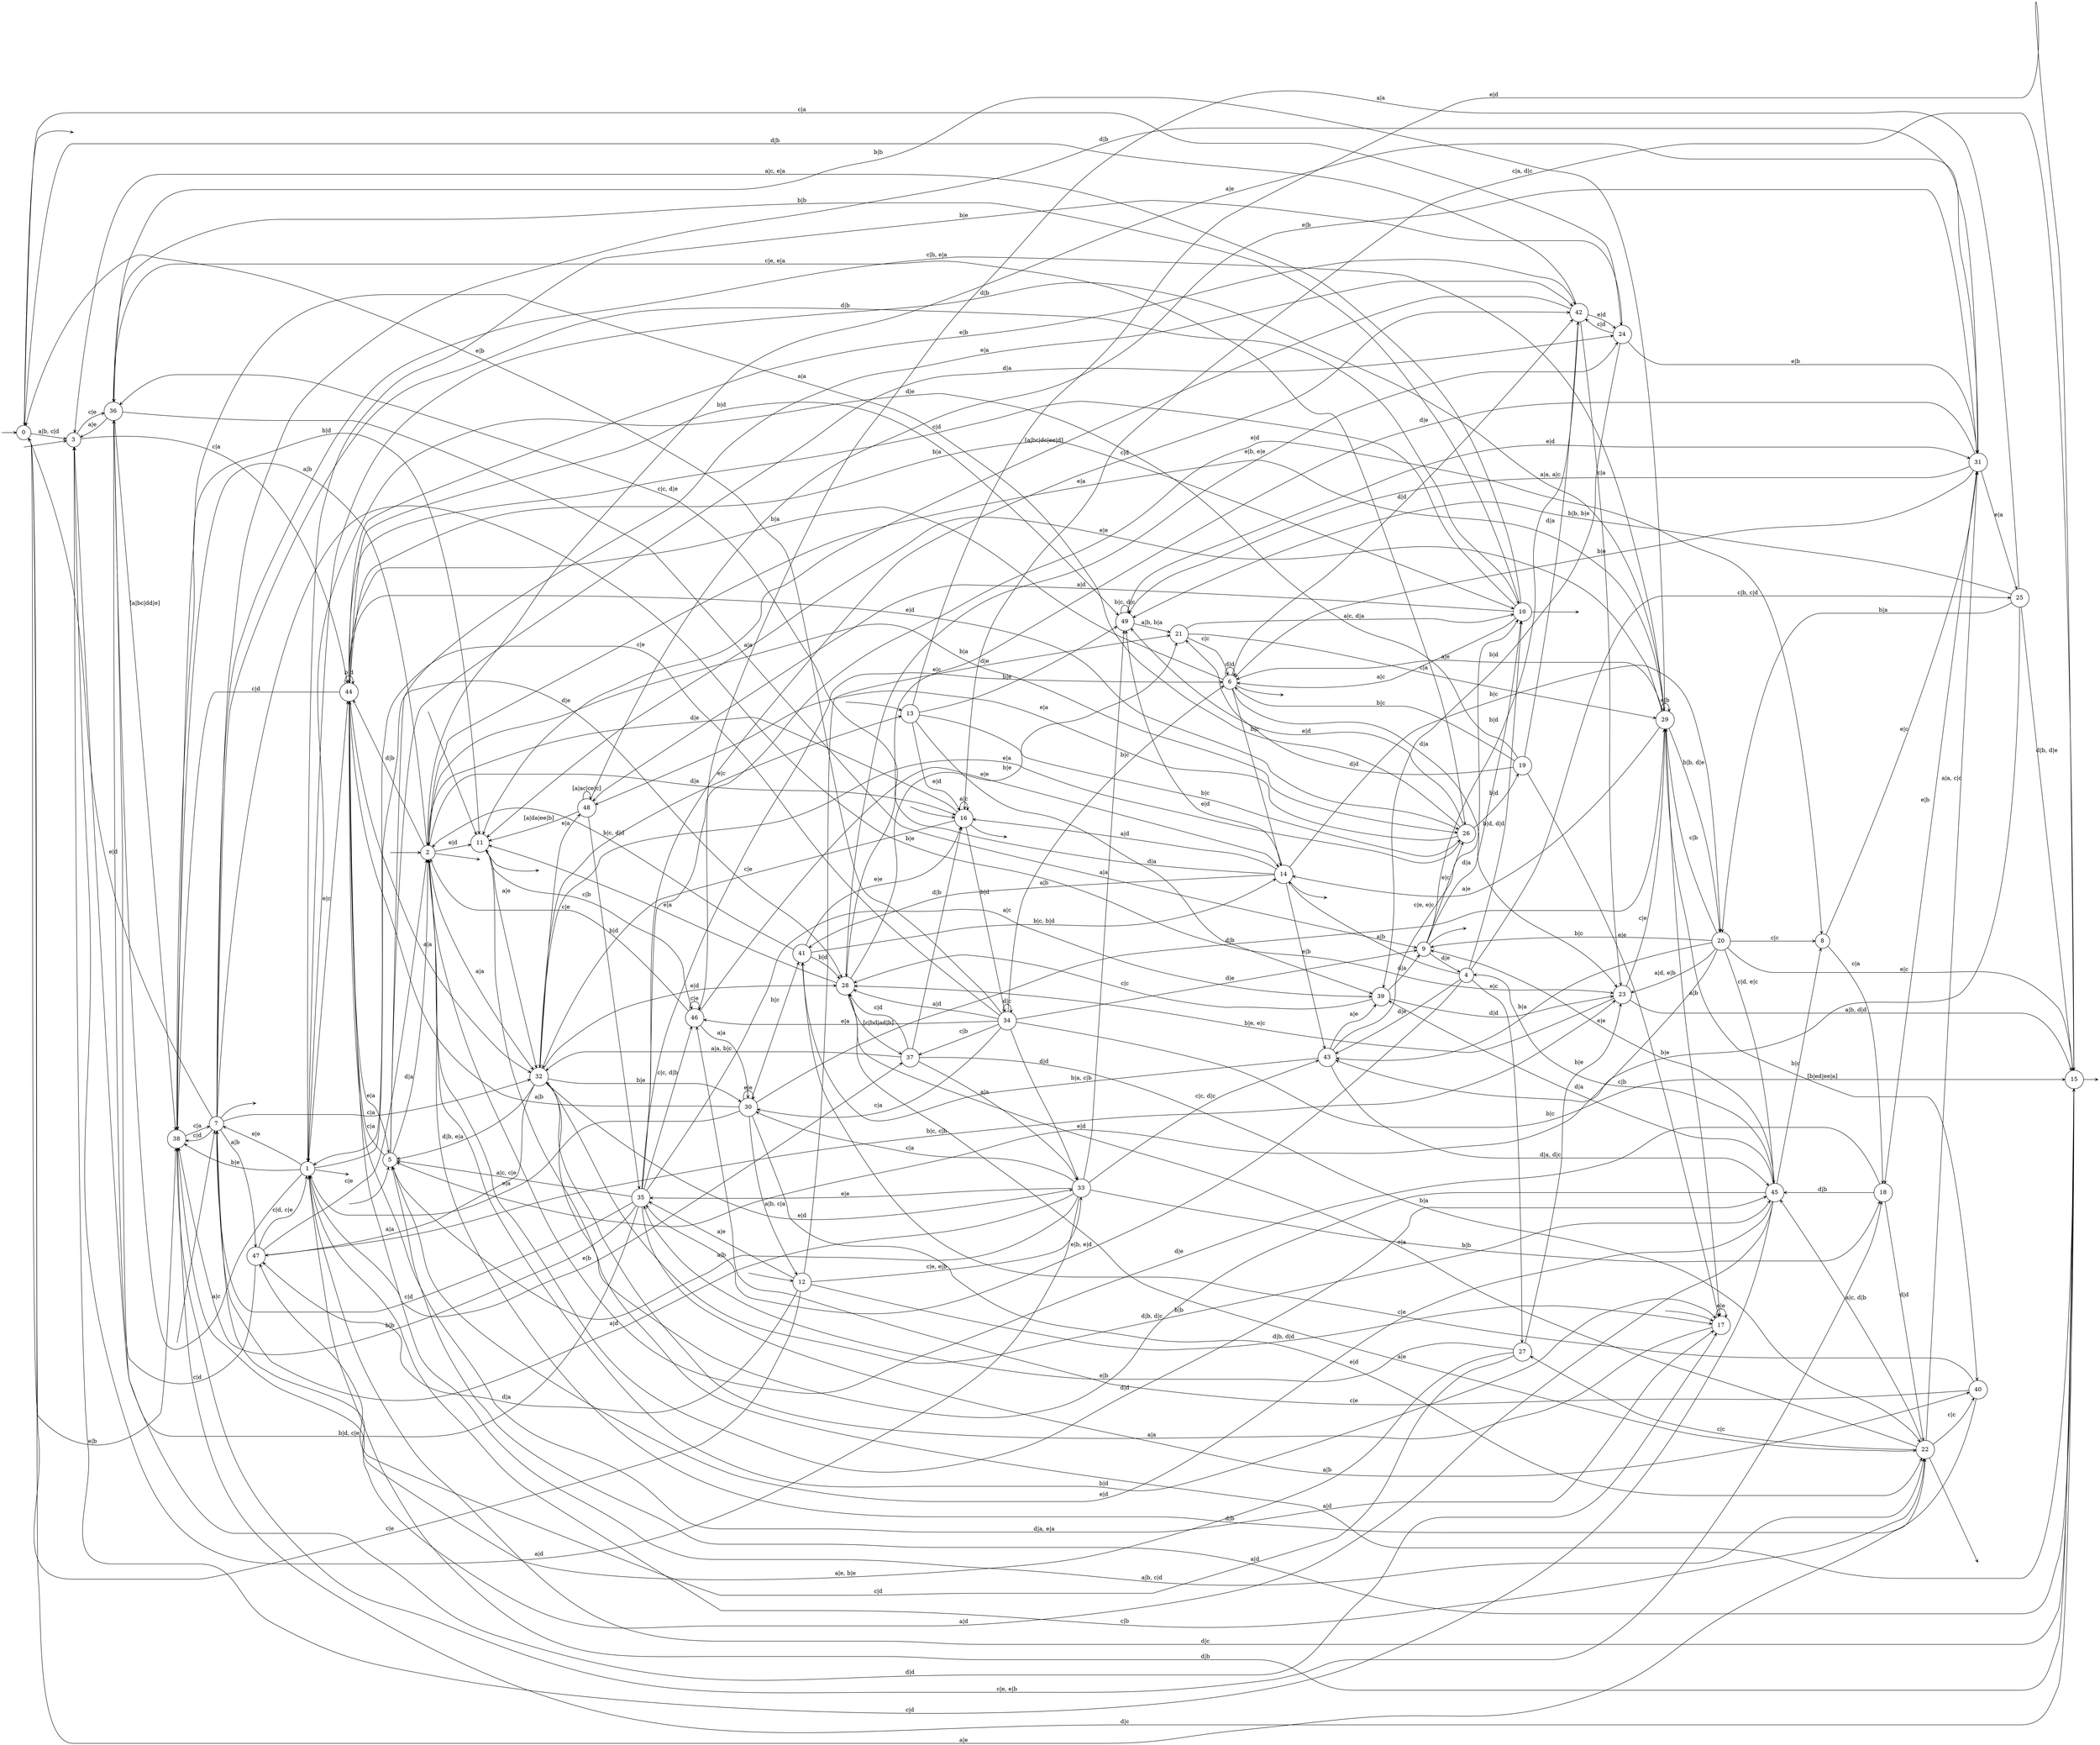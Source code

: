 digraph
{
  vcsn_context = "lat<letterset<char_letters(abcde)>, letterset<char_letters(abcde)>>, b"
  rankdir = LR
  edge [arrowhead = vee, arrowsize = .6]
  {
    node [shape = point, width = 0]
    I0
    I2
    I3
    I5
    I7
    I11
    I12
    I13
    I16
    I17
    F0
    F1
    F2
    F6
    F7
    F9
    F10
    F11
    F14
    F15
    F16
    F22
  }
  {
    node [shape = circle, style = rounded, width = 0.5]
    0
    1
    2
    3
    4
    5
    6
    7
    8
    9
    10
    11
    12
    13
    14
    15
    16
    17
    18
    19
    20
    21
    22
    23
    24
    25
    26
    27
    28
    29
    30
    31
    32
    33
    34
    35
    36
    37
    38
    39
    40
    41
    42
    43
    44
    45
    46
    47
    48
    49
  }
  I0 -> 0
  I2 -> 2
  I3 -> 3
  I5 -> 5
  I7 -> 7
  I11 -> 11
  I12 -> 12
  I13 -> 13
  I16 -> 16
  I17 -> 17
  0 -> F0
  0 -> 3 [label = "a|b, c|d"]
  0 -> 22 [label = "a|e"]
  0 -> 24 [label = "c|a"]
  0 -> 38 [label = "e|b"]
  1 -> F1
  1 -> 7 [label = "e|e"]
  1 -> 15 [label = "d|c"]
  1 -> 28 [label = "d|e"]
  1 -> 36 [label = "a|c"]
  1 -> 37 [label = "e|b"]
  1 -> 38 [label = "b|e"]
  1 -> 44 [label = "e|c"]
  2 -> F2
  2 -> 11 [label = "e|d"]
  2 -> 16 [label = "d|a"]
  2 -> 17 [label = "b|d"]
  2 -> 26 [label = "b|a"]
  2 -> 32 [label = "a|a"]
  2 -> 38 [label = "a|b"]
  2 -> 44 [label = "d|b"]
  2 -> 45 [label = "d|d"]
  3 -> 36 [label = "c|e"]
  3 -> 44 [label = "c|a"]
  4 -> 10 [label = "b|d, d|d"]
  4 -> 14 [label = "a|b"]
  4 -> 25 [label = "c|b, c|d"]
  4 -> 27 [label = "e|c"]
  4 -> 35 [label = "e|b, e|d"]
  4 -> 43 [label = "d|e"]
  5 -> 2 [label = "d|a"]
  5 -> 24 [label = "d|a"]
  5 -> 42 [label = "e|a"]
  5 -> 44 [label = "c|a"]
  6 -> F6
  6 -> 6 [label = "d|d"]
  6 -> 14 [label = "b|c"]
  6 -> 23 [label = "d|a"]
  6 -> 42 [label = "d|d"]
  6 -> 44 [label = "b|a"]
  7 -> F7
  7 -> 0 [label = "e|d"]
  7 -> 10 [label = "d|b"]
  7 -> 23 [label = "b|e"]
  7 -> 29 [label = "c|b, e|a"]
  7 -> 31 [label = "d|b"]
  7 -> 32 [label = "c|a"]
  7 -> 38 [label = "c|d"]
  7 -> 47 [label = "a|b"]
  8 -> 18 [label = "c|a"]
  8 -> 31 [label = "e|c"]
  9 -> F9
  9 -> 4 [label = "d|e"]
  9 -> 10 [label = "d|a"]
  9 -> 26 [label = "e|c"]
  9 -> 42 [label = "b|d"]
  10 -> F10
  10 -> 3 [label = "a|c, e|a"]
  10 -> 6 [label = "a|c"]
  10 -> 36 [label = "b|b"]
  10 -> 44 [label = "c|d"]
  10 -> 48 [label = "a|d"]
  11 -> F11
  11 -> 32 [label = "a|e"]
  11 -> 46 [label = "c|b"]
  12 -> 0 [label = "c|e"]
  12 -> 17 [label = "d|b, d|d"]
  12 -> 21 [label = "d|e"]
  12 -> 33 [label = "c|e, e|b"]
  12 -> 35 [label = "a|e"]
  12 -> 47 [label = "d|a"]
  13 -> 15 [label = "e|d"]
  13 -> 16 [label = "e|d"]
  13 -> 26 [label = "b|c"]
  13 -> 39 [label = "d|a"]
  13 -> 49 [label = "b|e"]
  14 -> F14
  14 -> 16 [label = "a|d"]
  14 -> 20 [label = "b|c"]
  14 -> 36 [label = "c|c, d|e"]
  14 -> 41 [label = "a|b"]
  14 -> 43 [label = "e|b"]
  14 -> 49 [label = "e|d"]
  15 -> F15
  15 -> 1 [label = "d|b"]
  15 -> 5 [label = "a|d"]
  15 -> 16 [label = "c|a, d|c"]
  15 -> 38 [label = "d|c"]
  16 -> F16
  16 -> 2 [label = "d|e"]
  16 -> 16 [label = "a|c"]
  16 -> 32 [label = "c|e"]
  16 -> 34 [label = "b|d"]
  17 -> 17 [label = "e|e"]
  17 -> 32 [label = "a|a"]
  18 -> 2 [label = "d|e"]
  18 -> 22 [label = "d|d"]
  18 -> 45 [label = "d|b"]
  19 -> 1 [label = "d|e"]
  19 -> 6 [label = "b|c"]
  19 -> 17 [label = "e|e"]
  19 -> 21 [label = "d|d"]
  19 -> 42 [label = "d|a"]
  20 -> 5 [label = "e|d"]
  20 -> 8 [label = "c|c"]
  20 -> 9 [label = "b|c"]
  20 -> 15 [label = "e|c"]
  20 -> 23 [label = "a|d, e|b"]
  20 -> 29 [label = "c|b"]
  20 -> 43 [label = "b|a"]
  20 -> 45 [label = "c|d, e|c"]
  21 -> 6 [label = "c|c"]
  21 -> 10 [label = "a|c, d|a"]
  21 -> 29 [label = "c|a"]
  22 -> F22
  22 -> 1 [label = "c|b"]
  22 -> 27 [label = "c|c"]
  22 -> 28 [label = "e|a"]
  22 -> 31 [label = "a|a, c|c"]
  22 -> 40 [label = "c|c"]
  22 -> 45 [label = "a|c, d|b"]
  23 -> 15 [label = "a|b, d|d"]
  23 -> 28 [label = "b|e, e|c"]
  23 -> 29 [label = "c|e"]
  24 -> 1 [label = "b|e"]
  24 -> 31 [label = "e|b"]
  24 -> 39 [label = "b|d"]
  24 -> 42 [label = "c|d"]
  25 -> 15 [label = "d|b, d|e"]
  25 -> 20 [label = "b|a"]
  25 -> 43 [label = "b|e"]
  25 -> 46 [label = "a|a"]
  25 -> 49 [label = "b|b, b|e"]
  26 -> 19 [label = "b|d"]
  26 -> 32 [label = "e|a"]
  26 -> 38 [label = "a|a"]
  26 -> 48 [label = "e|a"]
  26 -> 49 [label = "e|d"]
  27 -> 7 [label = "a|e, b|e"]
  27 -> 23 [label = "b|e"]
  27 -> 35 [label = "e|b"]
  27 -> 47 [label = "c|d"]
  28 -> 11 [label = "e|a"]
  28 -> 21 [label = "b|e"]
  28 -> 22 [label = "a|e"]
  28 -> 24 [label = "e|b, e|e"]
  28 -> 37 [label = "[c|bd|ad|b]"]
  29 -> 1 [label = "d|b"]
  29 -> 2 [label = "e|a"]
  29 -> 6 [label = "a|e"]
  29 -> 11 [label = "e|e"]
  29 -> 14 [label = "a|e"]
  29 -> 17 [label = "a|b"]
  29 -> 20 [label = "b|b, d|e"]
  29 -> 29 [label = "e|b"]
  29 -> 36 [label = "b|b"]
  29 -> 40 [label = "[b|ed|ee|a]"]
  30 -> 1 [label = "e|a"]
  30 -> 12 [label = "a|b, c|a"]
  30 -> 22 [label = "e|d"]
  30 -> 29 [label = "d|b"]
  30 -> 30 [label = "e|e"]
  30 -> 41 [label = "b|c"]
  30 -> 44 [label = "a|b"]
  31 -> 2 [label = "a|e"]
  31 -> 6 [label = "b|e"]
  31 -> 18 [label = "e|b"]
  31 -> 25 [label = "e|a"]
  31 -> 28 [label = "d|e"]
  31 -> 49 [label = "a|a, a|c"]
  32 -> 5 [label = "d|b, e|a"]
  32 -> 13 [label = "e|c"]
  32 -> 15 [label = "a|d"]
  32 -> 28 [label = "e|d"]
  32 -> 30 [label = "b|e"]
  32 -> 33 [label = "e|d"]
  32 -> 45 [label = "b|b"]
  32 -> 47 [label = "a|a"]
  32 -> 48 [label = "e|a"]
  33 -> 3 [label = "a|d"]
  33 -> 5 [label = "a|b"]
  33 -> 7 [label = "a|d"]
  33 -> 18 [label = "b|b"]
  33 -> 30 [label = "c|a"]
  33 -> 35 [label = "e|e"]
  33 -> 43 [label = "c|c, d|c"]
  33 -> 49 [label = "a|a"]
  34 -> 0 [label = "e|b"]
  34 -> 1 [label = "c|e"]
  34 -> 6 [label = "b|c"]
  34 -> 9 [label = "d|e"]
  34 -> 15 [label = "b|c"]
  34 -> 28 [label = "a|d"]
  34 -> 30 [label = "c|a"]
  34 -> 33 [label = "d|d"]
  34 -> 34 [label = "d|c"]
  34 -> 37 [label = "c|b"]
  34 -> 46 [label = "e|a"]
  35 -> 3 [label = "b|d, c|e"]
  35 -> 5 [label = "a|c, c|e"]
  35 -> 6 [label = "e|c"]
  35 -> 7 [label = "c|d"]
  35 -> 8 [label = "e|d"]
  35 -> 38 [label = "b|b"]
  35 -> 39 [label = "a|c"]
  35 -> 40 [label = "a|b"]
  35 -> 42 [label = "c|d"]
  35 -> 46 [label = "c|c, d|b"]
  36 -> 3 [label = "a|e"]
  36 -> 9 [label = "a|a"]
  36 -> 17 [label = "d|d"]
  36 -> 26 [label = "c|e, e|a"]
  36 -> 38 [label = "[a|bc|dd|e]"]
  37 -> 16 [label = "d|b"]
  37 -> 22 [label = "b|a"]
  37 -> 28 [label = "c|d"]
  37 -> 32 [label = "a|a, b|c"]
  37 -> 33 [label = "a|a"]
  38 -> 7 [label = "c|a"]
  38 -> 11 [label = "b|d"]
  38 -> 18 [label = "c|e, e|b"]
  39 -> 9 [label = "d|a"]
  39 -> 23 [label = "d|d"]
  39 -> 28 [label = "c|c"]
  40 -> 2 [label = "d|b"]
  40 -> 41 [label = "c|e"]
  40 -> 46 [label = "c|e"]
  41 -> 2 [label = "b|c, d|d"]
  41 -> 14 [label = "b|c, b|d"]
  41 -> 16 [label = "e|e"]
  41 -> 28 [label = "b|d"]
  42 -> 0 [label = "d|b"]
  42 -> 11 [label = "[a|bc|dc|ee|d]"]
  42 -> 23 [label = "c|a"]
  42 -> 24 [label = "e|d"]
  43 -> 10 [label = "c|e, e|c"]
  43 -> 39 [label = "a|e"]
  43 -> 41 [label = "b|a, c|b"]
  43 -> 45 [label = "d|a, d|c"]
  44 -> 5 [label = "e|a"]
  44 -> 10 [label = "b|a"]
  44 -> 17 [label = "d|a, e|a"]
  44 -> 22 [label = "a|b, c|d"]
  44 -> 26 [label = "e|d"]
  44 -> 32 [label = "a|a"]
  44 -> 38 [label = "c|d"]
  44 -> 42 [label = "e|b"]
  44 -> 44 [label = "b|d"]
  44 -> 49 [label = "b|d"]
  45 -> 3 [label = "c|d"]
  45 -> 4 [label = "c|b"]
  45 -> 5 [label = "e|d"]
  45 -> 8 [label = "b|c"]
  45 -> 9 [label = "e|e"]
  45 -> 11 [label = "d|b, d|c"]
  45 -> 38 [label = "a|d"]
  45 -> 39 [label = "d|a"]
  46 -> 2 [label = "c|e"]
  46 -> 14 [label = "e|e"]
  46 -> 30 [label = "a|a"]
  46 -> 46 [label = "c|e"]
  47 -> 1 [label = "c|d, c|e"]
  47 -> 2 [label = "c|e"]
  47 -> 23 [label = "b|c, c|b"]
  47 -> 36 [label = "c|d"]
  48 -> 11 [label = "[a|da|ee|b]"]
  48 -> 31 [label = "e|b"]
  48 -> 35 [label = "b|d"]
  48 -> 48 [label = "[a|ac|ce|c]"]
  49 -> 21 [label = "a|b, b|a"]
  49 -> 31 [label = "e|d"]
  49 -> 49 [label = "b|c, d|c"]
}